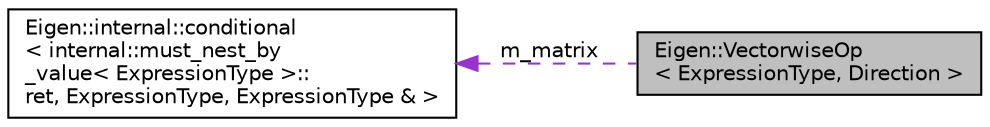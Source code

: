 digraph "Eigen::VectorwiseOp&lt; ExpressionType, Direction &gt;"
{
  edge [fontname="Helvetica",fontsize="10",labelfontname="Helvetica",labelfontsize="10"];
  node [fontname="Helvetica",fontsize="10",shape=record];
  rankdir="LR";
  Node1 [label="Eigen::VectorwiseOp\l\< ExpressionType, Direction \>",height=0.2,width=0.4,color="black", fillcolor="grey75", style="filled" fontcolor="black"];
  Node2 -> Node1 [dir="back",color="darkorchid3",fontsize="10",style="dashed",label=" m_matrix" ,fontname="Helvetica"];
  Node2 [label="Eigen::internal::conditional\l\< internal::must_nest_by\l_value\< ExpressionType \>::\lret, ExpressionType, ExpressionType & \>",height=0.2,width=0.4,color="black", fillcolor="white", style="filled",URL="$structEigen_1_1internal_1_1conditional.html"];
}

